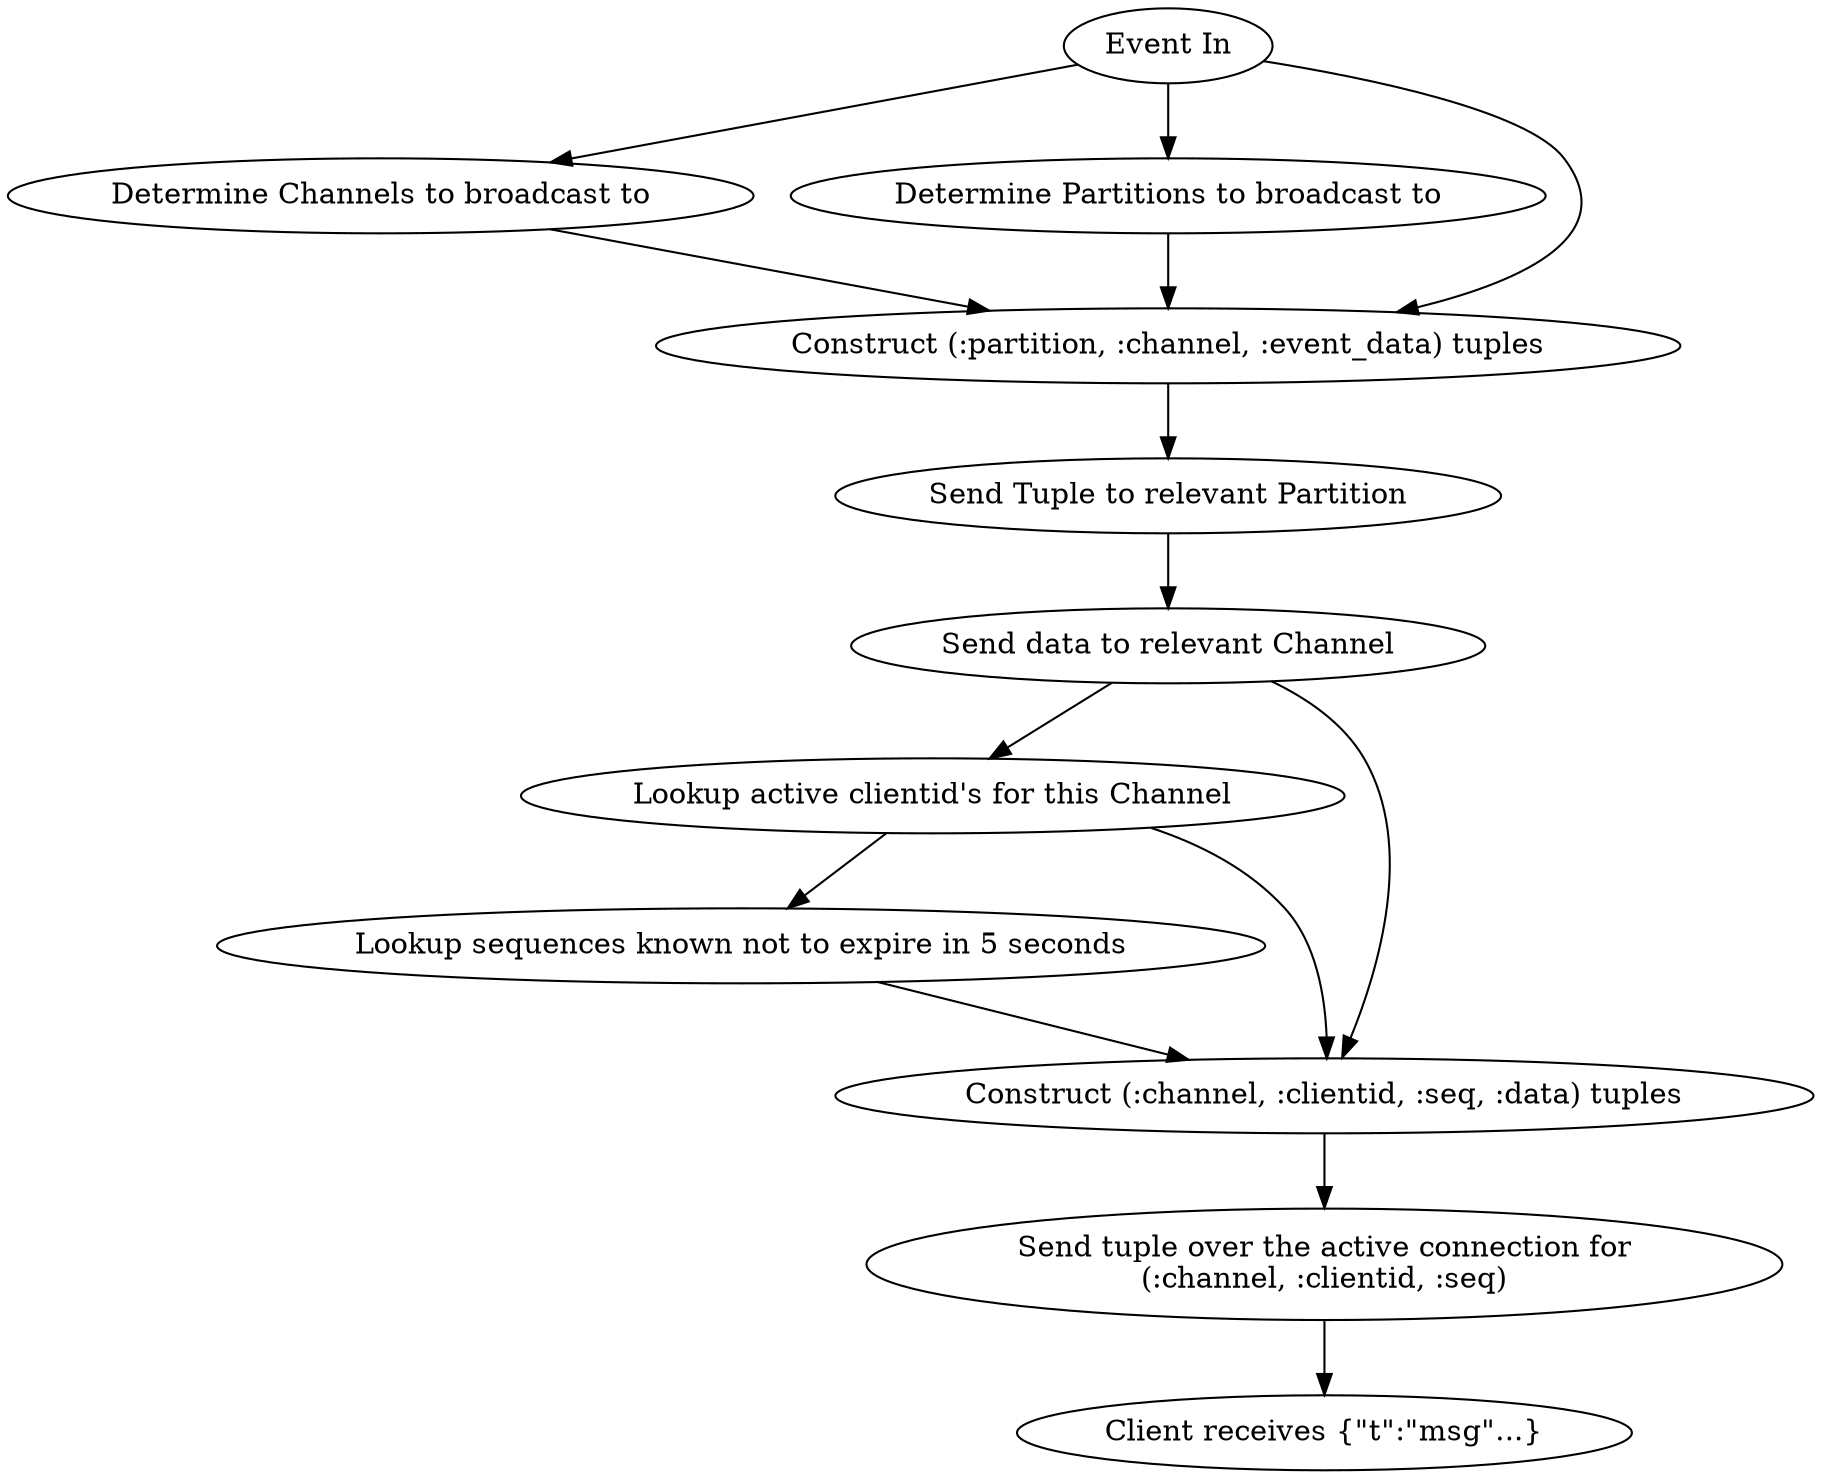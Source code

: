 digraph event1 {
    det[label="Determine Channels to broadcast to"];
    det2[label="Determine Partitions to broadcast to"]
    "Event In" -> det;
    "Event In" -> det2;
    "Event In" -> construct;
    construct[label="Construct (:partition, :channel, :event_data) tuples"];
    det -> construct;
    det2 -> construct;

    forward1[label="Send Tuple to relevant Partition"];
    forward2[label="Send data to relevant Channel"]
    construct -> forward1 -> forward2;

    det3[label="Lookup active clientid's for this Channel"]
    det4[label="Lookup sequences known not to expire in 5 seconds"]
    forward2 -> det3 -> det4;

    construct2[label="Construct (:channel, :clientid, :seq, :data) tuples"]
    forward2 -> construct2;
    det3 -> construct2;
    det4 -> construct2;
    sendy[label="Send tuple over the active connection for\n(:channel, :clientid, :seq)"];
    construct2 -> sendy;
    sendy -> "Client receives {\"t\":\"msg\"...}";

}